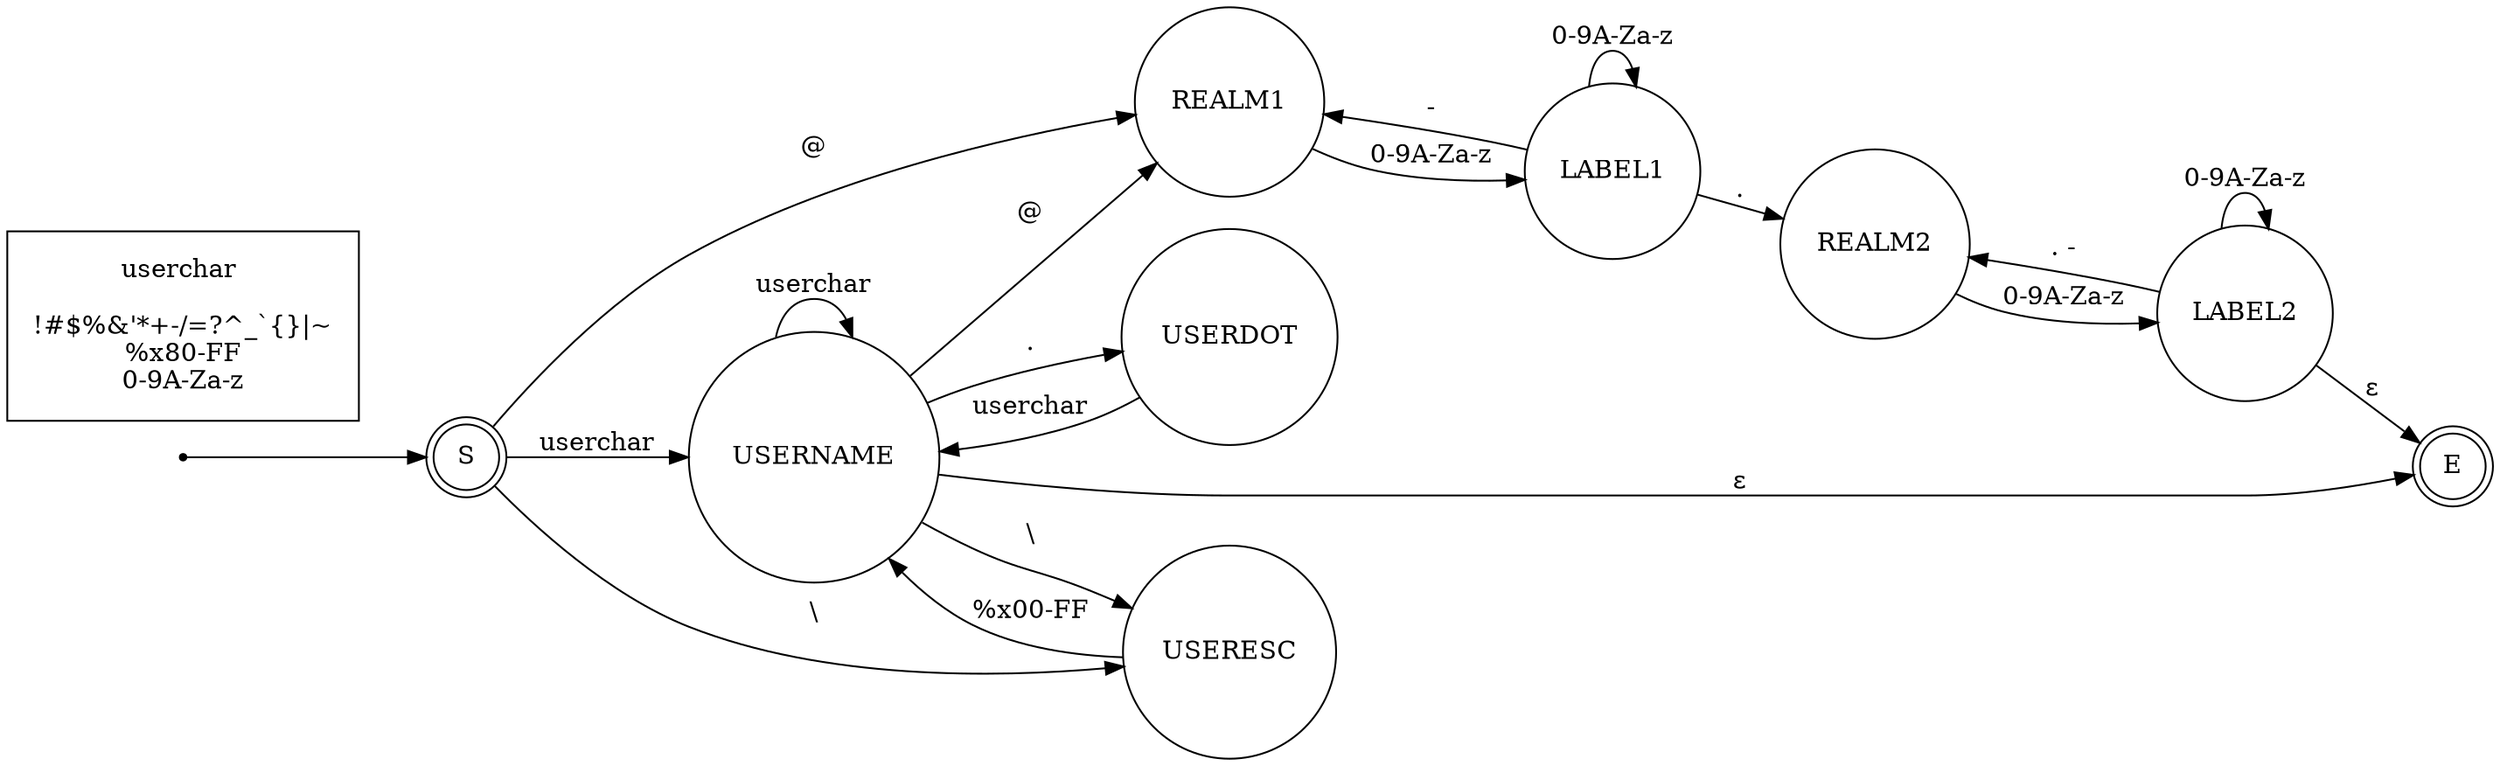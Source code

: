 digraph finite_state_machine {
	rankdir=LR
	node [shape = doublecircle];
		S;
		E;

	node [shape = point ];
		qi

	node [shape = circle];
		qi	-> S;

		/* First do realm. */
		S	-> REALM1 [ label = "@" ];
		REALM1	-> LABEL1 [ label = "0-9A-Za-z" ];
		LABEL1	-> LABEL1 [ label = "0-9A-Za-z" ];
		LABEL1	-> REALM1 [ label = "-" ];
		LABEL1	-> REALM2 [ label = "." ];
		REALM2	-> LABEL2 [ label = "0-9A-Za-z" ];
		LABEL2	-> LABEL2 [ label = "0-9A-Za-z" ];
		LABEL2	-> REALM2 [ label = ". -" ];
		LABEL2	-> E [ label = "&epsilon;" ];

		/* Then username. */
		S	-> USERNAME [ label = "userchar" ];
		S	-> USERESC [ label = "\\" ];
		USERNAME	-> USERNAME [ label = "userchar" ];
		USERNAME	-> USERESC [ label = "\\" ];
		USERESC	-> USERNAME [ label = "%x00-FF" ];
		USERNAME	-> USERDOT [ label = "." ];
		USERDOT	-> USERNAME [ label = "userchar" ];
		USERNAME	-> REALM1 [ label = "@" ];
		USERNAME	-> E [ label = "&epsilon;" ];

	node[ shape=box, margin="0.2,0.2" ];
		userchar[ label = "userchar \n\n!#$%&'*+-/=?^_`{}|~\n%x80-FF\n0-9A-Za-z" ];
}
